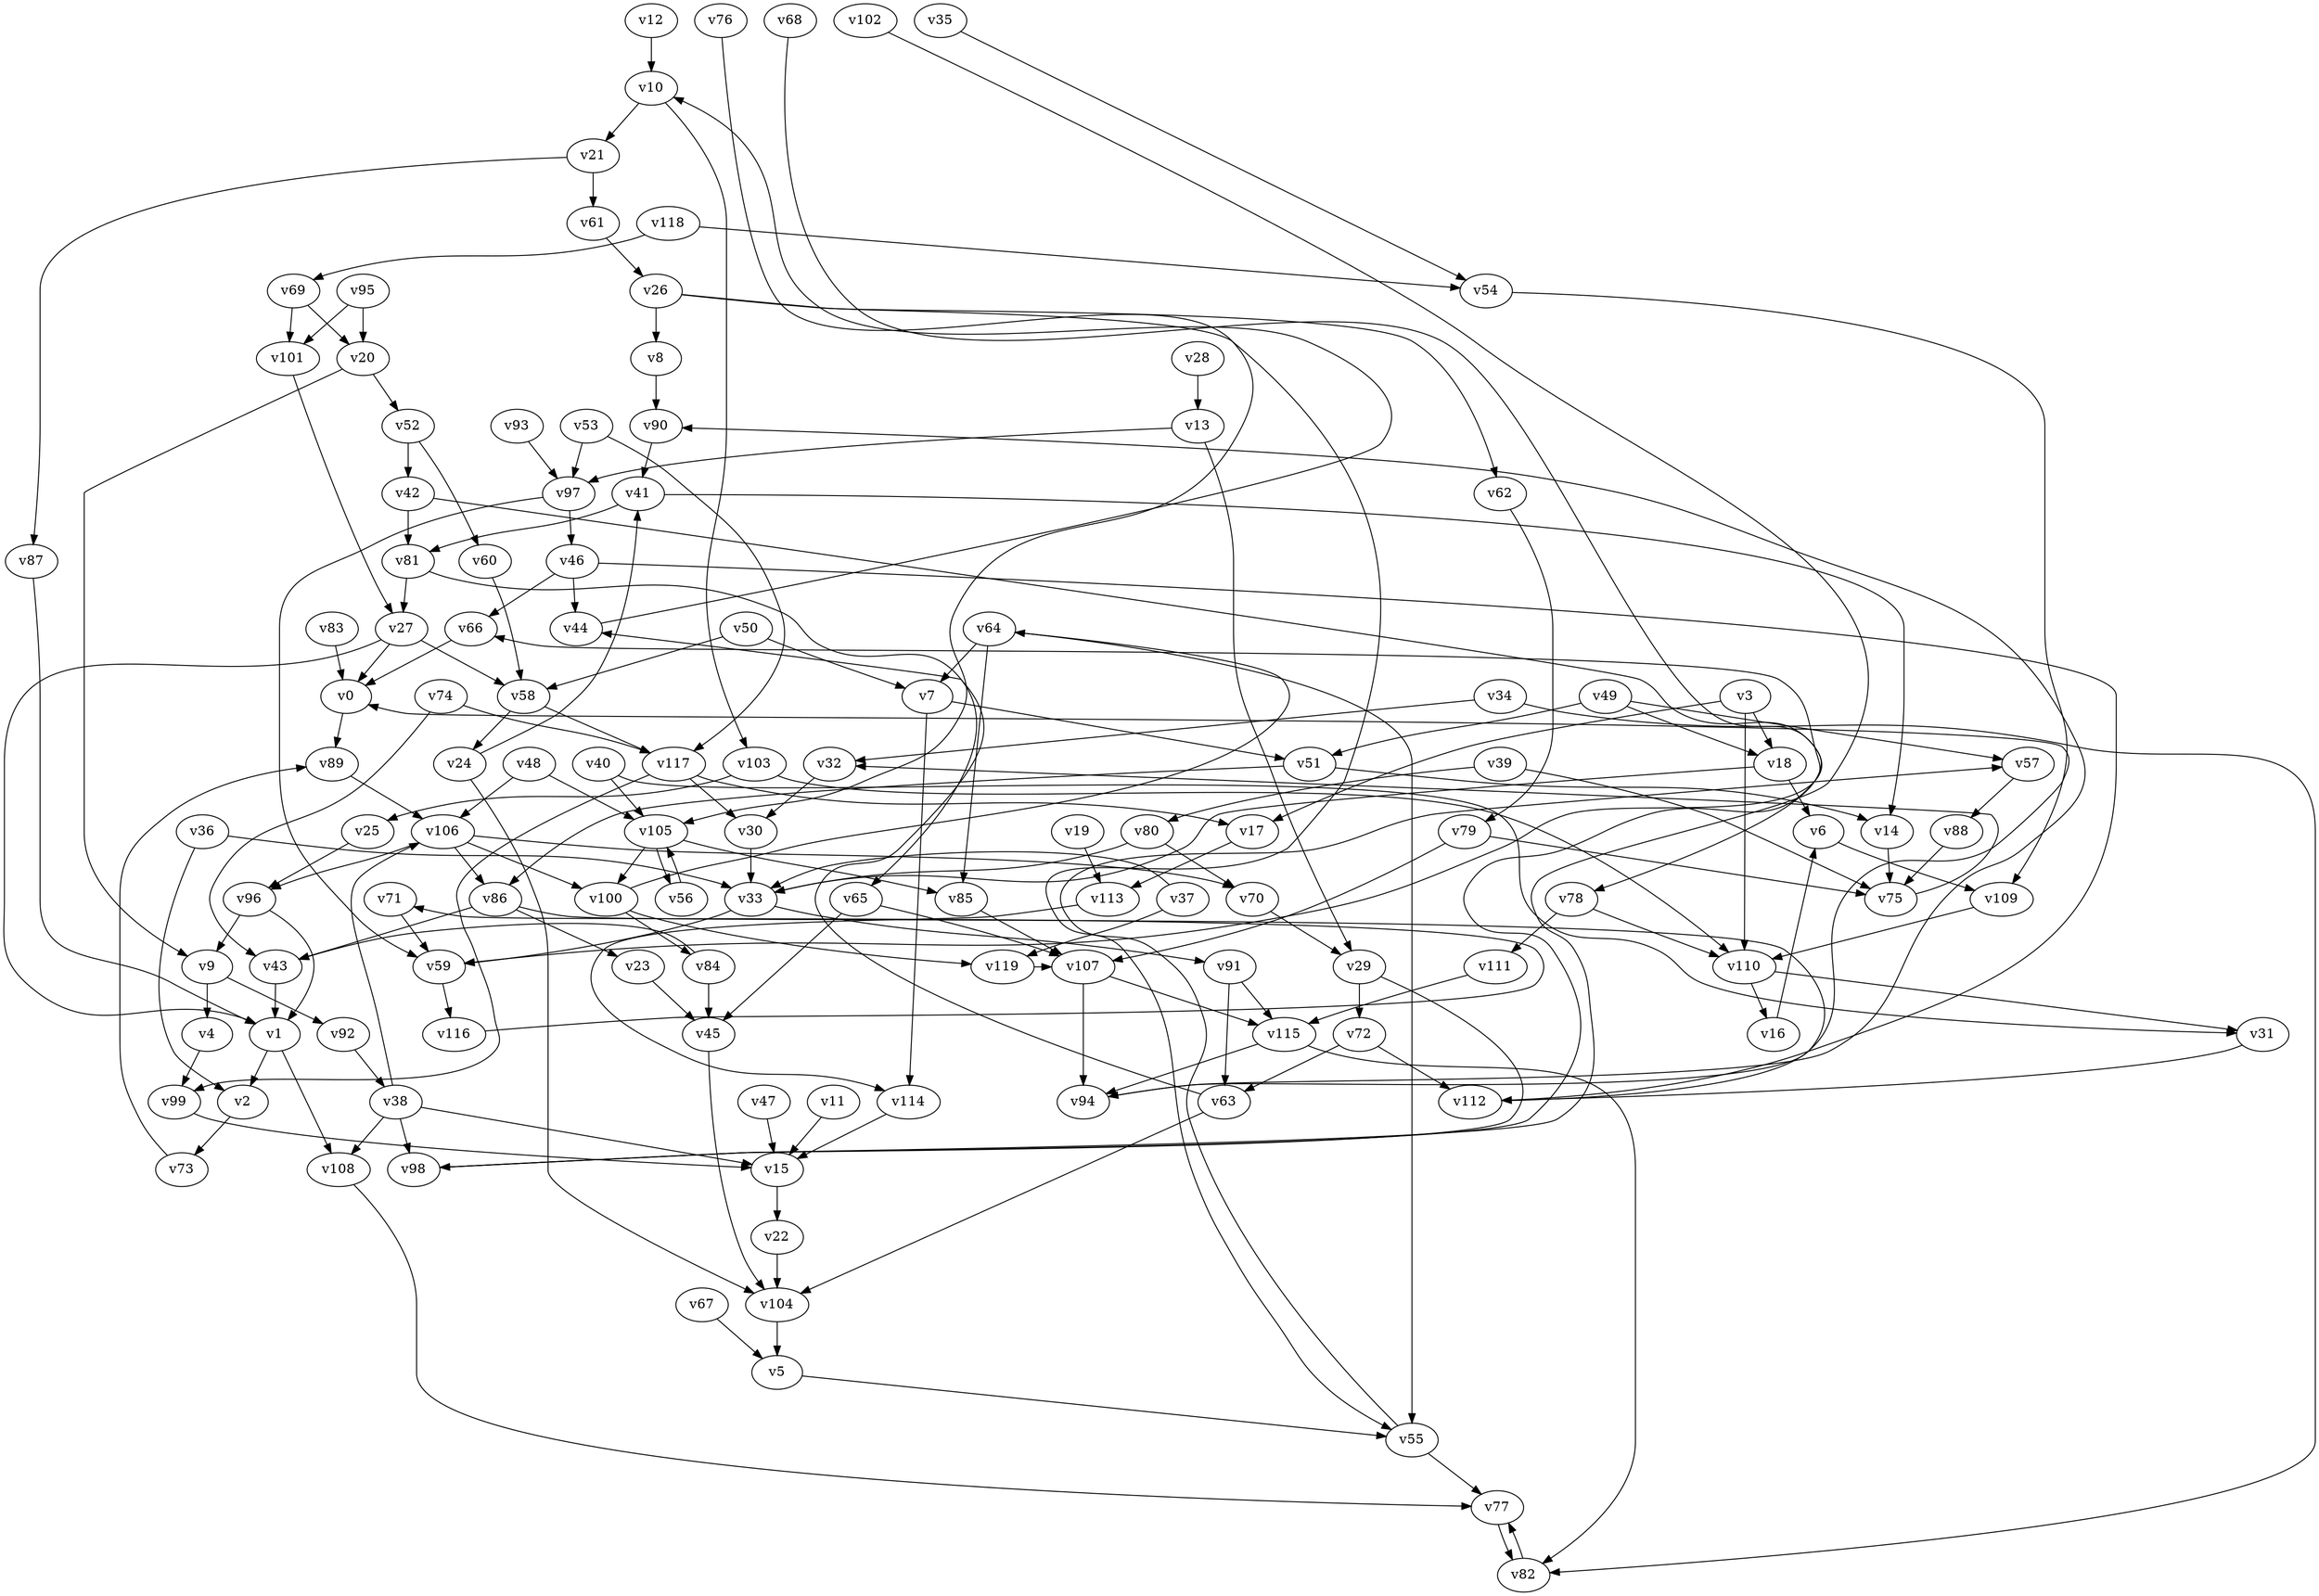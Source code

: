 // Benchmark game 172 - 120 vertices
// time_bound: 43
// targets: v21
digraph G {
    v0 [name="v0", player=0];
    v1 [name="v1", player=0];
    v2 [name="v2", player=0];
    v3 [name="v3", player=0];
    v4 [name="v4", player=1];
    v5 [name="v5", player=1];
    v6 [name="v6", player=0];
    v7 [name="v7", player=1];
    v8 [name="v8", player=1];
    v9 [name="v9", player=1];
    v10 [name="v10", player=1];
    v11 [name="v11", player=1];
    v12 [name="v12", player=1];
    v13 [name="v13", player=0];
    v14 [name="v14", player=1];
    v15 [name="v15", player=0];
    v16 [name="v16", player=1];
    v17 [name="v17", player=1];
    v18 [name="v18", player=0];
    v19 [name="v19", player=0];
    v20 [name="v20", player=1];
    v21 [name="v21", player=0, target=1];
    v22 [name="v22", player=0];
    v23 [name="v23", player=0];
    v24 [name="v24", player=0];
    v25 [name="v25", player=1];
    v26 [name="v26", player=1];
    v27 [name="v27", player=0];
    v28 [name="v28", player=1];
    v29 [name="v29", player=1];
    v30 [name="v30", player=1];
    v31 [name="v31", player=1];
    v32 [name="v32", player=0];
    v33 [name="v33", player=0];
    v34 [name="v34", player=0];
    v35 [name="v35", player=1];
    v36 [name="v36", player=0];
    v37 [name="v37", player=1];
    v38 [name="v38", player=1];
    v39 [name="v39", player=0];
    v40 [name="v40", player=1];
    v41 [name="v41", player=1];
    v42 [name="v42", player=0];
    v43 [name="v43", player=1];
    v44 [name="v44", player=0];
    v45 [name="v45", player=1];
    v46 [name="v46", player=0];
    v47 [name="v47", player=0];
    v48 [name="v48", player=0];
    v49 [name="v49", player=0];
    v50 [name="v50", player=1];
    v51 [name="v51", player=1];
    v52 [name="v52", player=0];
    v53 [name="v53", player=0];
    v54 [name="v54", player=1];
    v55 [name="v55", player=1];
    v56 [name="v56", player=1];
    v57 [name="v57", player=1];
    v58 [name="v58", player=1];
    v59 [name="v59", player=1];
    v60 [name="v60", player=1];
    v61 [name="v61", player=1];
    v62 [name="v62", player=1];
    v63 [name="v63", player=0];
    v64 [name="v64", player=0];
    v65 [name="v65", player=0];
    v66 [name="v66", player=0];
    v67 [name="v67", player=0];
    v68 [name="v68", player=1];
    v69 [name="v69", player=1];
    v70 [name="v70", player=0];
    v71 [name="v71", player=1];
    v72 [name="v72", player=0];
    v73 [name="v73", player=0];
    v74 [name="v74", player=1];
    v75 [name="v75", player=1];
    v76 [name="v76", player=1];
    v77 [name="v77", player=1];
    v78 [name="v78", player=1];
    v79 [name="v79", player=0];
    v80 [name="v80", player=1];
    v81 [name="v81", player=1];
    v82 [name="v82", player=1];
    v83 [name="v83", player=1];
    v84 [name="v84", player=0];
    v85 [name="v85", player=1];
    v86 [name="v86", player=0];
    v87 [name="v87", player=1];
    v88 [name="v88", player=0];
    v89 [name="v89", player=0];
    v90 [name="v90", player=1];
    v91 [name="v91", player=0];
    v92 [name="v92", player=0];
    v93 [name="v93", player=0];
    v94 [name="v94", player=1];
    v95 [name="v95", player=1];
    v96 [name="v96", player=1];
    v97 [name="v97", player=1];
    v98 [name="v98", player=1];
    v99 [name="v99", player=1];
    v100 [name="v100", player=1];
    v101 [name="v101", player=0];
    v102 [name="v102", player=1];
    v103 [name="v103", player=1];
    v104 [name="v104", player=1];
    v105 [name="v105", player=0];
    v106 [name="v106", player=0];
    v107 [name="v107", player=0];
    v108 [name="v108", player=0];
    v109 [name="v109", player=0];
    v110 [name="v110", player=0];
    v111 [name="v111", player=1];
    v112 [name="v112", player=1];
    v113 [name="v113", player=1];
    v114 [name="v114", player=0];
    v115 [name="v115", player=1];
    v116 [name="v116", player=1];
    v117 [name="v117", player=1];
    v118 [name="v118", player=1];
    v119 [name="v119", player=0];

    v0 -> v89;
    v1 -> v2;
    v2 -> v73;
    v3 -> v17;
    v4 -> v99;
    v5 -> v55;
    v6 -> v109;
    v7 -> v51;
    v8 -> v90;
    v9 -> v92;
    v10 -> v21;
    v11 -> v15;
    v12 -> v10;
    v13 -> v29;
    v14 -> v75;
    v15 -> v22;
    v16 -> v6;
    v17 -> v113;
    v18 -> v33 [constraint="t mod 4 == 0"];
    v19 -> v113;
    v20 -> v9;
    v21 -> v61;
    v22 -> v104;
    v23 -> v45;
    v24 -> v104;
    v25 -> v96;
    v26 -> v55 [constraint="t mod 3 == 1"];
    v27 -> v1 [constraint="t < 6"];
    v28 -> v13;
    v29 -> v98 [constraint="t mod 3 == 0"];
    v30 -> v33;
    v31 -> v112;
    v32 -> v30;
    v33 -> v59;
    v34 -> v82;
    v35 -> v54 [constraint="t mod 3 == 1"];
    v36 -> v33;
    v37 -> v33 [constraint="t mod 3 == 2"];
    v38 -> v106;
    v39 -> v80;
    v40 -> v31 [constraint="t mod 2 == 1"];
    v41 -> v81;
    v42 -> v78 [constraint="t < 7"];
    v43 -> v1;
    v44 -> v10 [constraint="t >= 2"];
    v45 -> v104;
    v46 -> v66;
    v47 -> v15;
    v48 -> v106;
    v49 -> v57 [constraint="t >= 5"];
    v50 -> v58;
    v51 -> v14;
    v52 -> v42;
    v53 -> v97;
    v54 -> v109;
    v55 -> v57 [constraint="t >= 3"];
    v56 -> v105;
    v57 -> v88;
    v58 -> v24;
    v59 -> v116;
    v60 -> v58;
    v61 -> v26;
    v62 -> v79;
    v63 -> v44 [constraint="t < 12"];
    v64 -> v55;
    v65 -> v107;
    v66 -> v0;
    v67 -> v5;
    v68 -> v59 [constraint="t mod 2 == 1"];
    v69 -> v20;
    v70 -> v29;
    v71 -> v59;
    v72 -> v112;
    v73 -> v89;
    v74 -> v43;
    v75 -> v32 [constraint="t < 14"];
    v76 -> v105 [constraint="t >= 1"];
    v77 -> v82;
    v78 -> v111;
    v79 -> v75;
    v80 -> v33;
    v81 -> v65 [constraint="t >= 5"];
    v82 -> v77;
    v83 -> v0;
    v84 -> v43 [constraint="t < 14"];
    v85 -> v107;
    v86 -> v94 [constraint="t mod 5 == 0"];
    v87 -> v1;
    v88 -> v75;
    v89 -> v106;
    v90 -> v41;
    v91 -> v115;
    v92 -> v38;
    v93 -> v97;
    v94 -> v90 [constraint="t < 14"];
    v95 -> v101;
    v96 -> v9;
    v97 -> v59;
    v98 -> v66 [constraint="t >= 4"];
    v99 -> v15 [constraint="t >= 4"];
    v100 -> v64 [constraint="t < 7"];
    v101 -> v27;
    v102 -> v98 [constraint="t mod 5 == 3"];
    v103 -> v110;
    v104 -> v5;
    v105 -> v85;
    v106 -> v96;
    v107 -> v94;
    v108 -> v77;
    v109 -> v110;
    v110 -> v31 [constraint="t >= 2"];
    v111 -> v115;
    v112 -> v0 [constraint="t < 13"];
    v113 -> v114 [constraint="t < 9"];
    v114 -> v15;
    v115 -> v94;
    v116 -> v71 [constraint="t < 12"];
    v117 -> v99 [constraint="t mod 5 == 4"];
    v118 -> v69;
    v119 -> v107 [constraint="t >= 2"];
    v105 -> v56;
    v106 -> v70;
    v107 -> v115;
    v84 -> v45;
    v80 -> v70;
    v86 -> v23;
    v9 -> v4;
    v118 -> v54;
    v20 -> v52;
    v10 -> v103;
    v110 -> v16;
    v49 -> v18;
    v36 -> v2;
    v64 -> v85;
    v79 -> v107;
    v21 -> v87;
    v48 -> v105;
    v3 -> v18;
    v105 -> v100;
    v106 -> v86;
    v51 -> v86;
    v95 -> v20;
    v37 -> v119;
    v78 -> v110;
    v115 -> v82;
    v69 -> v101;
    v100 -> v119;
    v63 -> v104;
    v117 -> v17;
    v39 -> v75;
    v40 -> v105;
    v64 -> v7;
    v55 -> v77;
    v97 -> v46;
    v18 -> v6;
    v81 -> v27;
    v26 -> v8;
    v86 -> v43;
    v38 -> v15;
    v29 -> v72;
    v103 -> v25;
    v65 -> v45;
    v3 -> v110;
    v27 -> v58;
    v72 -> v63;
    v96 -> v1;
    v24 -> v41;
    v38 -> v108;
    v74 -> v117;
    v13 -> v97;
    v46 -> v112;
    v91 -> v63;
    v41 -> v14;
    v33 -> v91;
    v1 -> v108;
    v34 -> v32;
    v38 -> v98;
    v42 -> v81;
    v26 -> v62;
    v50 -> v7;
    v100 -> v84;
    v7 -> v114;
    v52 -> v60;
    v58 -> v117;
    v106 -> v100;
    v117 -> v30;
    v27 -> v0;
    v49 -> v51;
    v46 -> v44;
    v53 -> v117;
}
